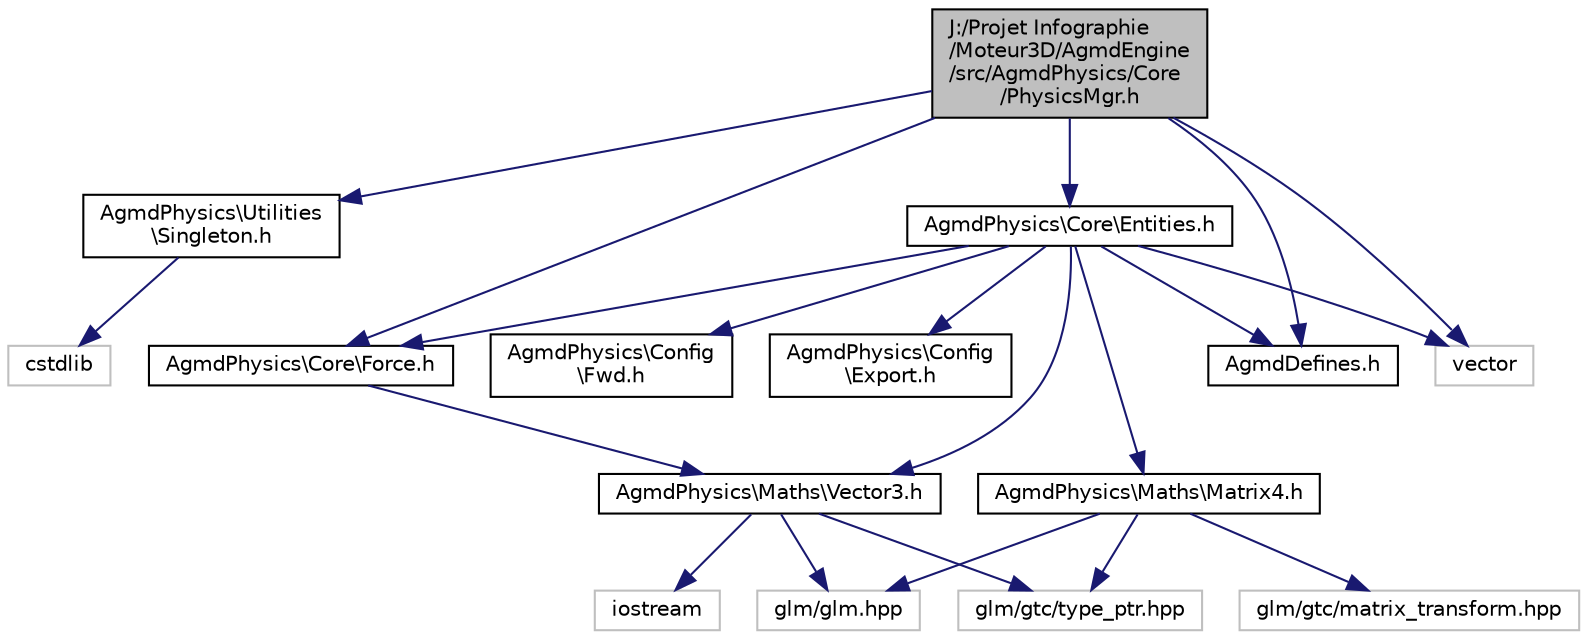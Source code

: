 digraph "J:/Projet Infographie/Moteur3D/AgmdEngine/src/AgmdPhysics/Core/PhysicsMgr.h"
{
  edge [fontname="Helvetica",fontsize="10",labelfontname="Helvetica",labelfontsize="10"];
  node [fontname="Helvetica",fontsize="10",shape=record];
  Node1 [label="J:/Projet Infographie\l/Moteur3D/AgmdEngine\l/src/AgmdPhysics/Core\l/PhysicsMgr.h",height=0.2,width=0.4,color="black", fillcolor="grey75", style="filled" fontcolor="black"];
  Node1 -> Node2 [color="midnightblue",fontsize="10",style="solid"];
  Node2 [label="AgmdPhysics\\Utilities\l\\Singleton.h",height=0.2,width=0.4,color="black", fillcolor="white", style="filled",URL="$_agmd_physics_2_utilities_2_singleton_8h.html"];
  Node2 -> Node3 [color="midnightblue",fontsize="10",style="solid"];
  Node3 [label="cstdlib",height=0.2,width=0.4,color="grey75", fillcolor="white", style="filled"];
  Node1 -> Node4 [color="midnightblue",fontsize="10",style="solid"];
  Node4 [label="AgmdPhysics\\Core\\Entities.h",height=0.2,width=0.4,color="black", fillcolor="white", style="filled",URL="$_agmd_physics_2_core_2_entities_8h.html"];
  Node4 -> Node5 [color="midnightblue",fontsize="10",style="solid"];
  Node5 [label="AgmdPhysics\\Config\l\\Fwd.h",height=0.2,width=0.4,color="black", fillcolor="white", style="filled",URL="$_agmd_physics_2_config_2_fwd_8h.html"];
  Node4 -> Node6 [color="midnightblue",fontsize="10",style="solid"];
  Node6 [label="AgmdPhysics\\Config\l\\Export.h",height=0.2,width=0.4,color="black", fillcolor="white", style="filled",URL="$_agmd_physics_2_config_2_export_8h.html"];
  Node4 -> Node7 [color="midnightblue",fontsize="10",style="solid"];
  Node7 [label="AgmdPhysics\\Maths\\Vector3.h",height=0.2,width=0.4,color="black", fillcolor="white", style="filled",URL="$_agmd_physics_2_maths_2_vector3_8h.html"];
  Node7 -> Node8 [color="midnightblue",fontsize="10",style="solid"];
  Node8 [label="iostream",height=0.2,width=0.4,color="grey75", fillcolor="white", style="filled"];
  Node7 -> Node9 [color="midnightblue",fontsize="10",style="solid"];
  Node9 [label="glm/glm.hpp",height=0.2,width=0.4,color="grey75", fillcolor="white", style="filled"];
  Node7 -> Node10 [color="midnightblue",fontsize="10",style="solid"];
  Node10 [label="glm/gtc/type_ptr.hpp",height=0.2,width=0.4,color="grey75", fillcolor="white", style="filled"];
  Node4 -> Node11 [color="midnightblue",fontsize="10",style="solid"];
  Node11 [label="AgmdPhysics\\Maths\\Matrix4.h",height=0.2,width=0.4,color="black", fillcolor="white", style="filled",URL="$_agmd_physics_2_maths_2_matrix4_8h.html"];
  Node11 -> Node9 [color="midnightblue",fontsize="10",style="solid"];
  Node11 -> Node10 [color="midnightblue",fontsize="10",style="solid"];
  Node11 -> Node12 [color="midnightblue",fontsize="10",style="solid"];
  Node12 [label="glm/gtc/matrix_transform.hpp",height=0.2,width=0.4,color="grey75", fillcolor="white", style="filled"];
  Node4 -> Node13 [color="midnightblue",fontsize="10",style="solid"];
  Node13 [label="AgmdPhysics\\Core\\Force.h",height=0.2,width=0.4,color="black", fillcolor="white", style="filled",URL="$_force_8h.html"];
  Node13 -> Node7 [color="midnightblue",fontsize="10",style="solid"];
  Node4 -> Node14 [color="midnightblue",fontsize="10",style="solid"];
  Node14 [label="AgmdDefines.h",height=0.2,width=0.4,color="black", fillcolor="white", style="filled",URL="$_agmd_defines_8h.html"];
  Node4 -> Node15 [color="midnightblue",fontsize="10",style="solid"];
  Node15 [label="vector",height=0.2,width=0.4,color="grey75", fillcolor="white", style="filled"];
  Node1 -> Node13 [color="midnightblue",fontsize="10",style="solid"];
  Node1 -> Node14 [color="midnightblue",fontsize="10",style="solid"];
  Node1 -> Node15 [color="midnightblue",fontsize="10",style="solid"];
}
